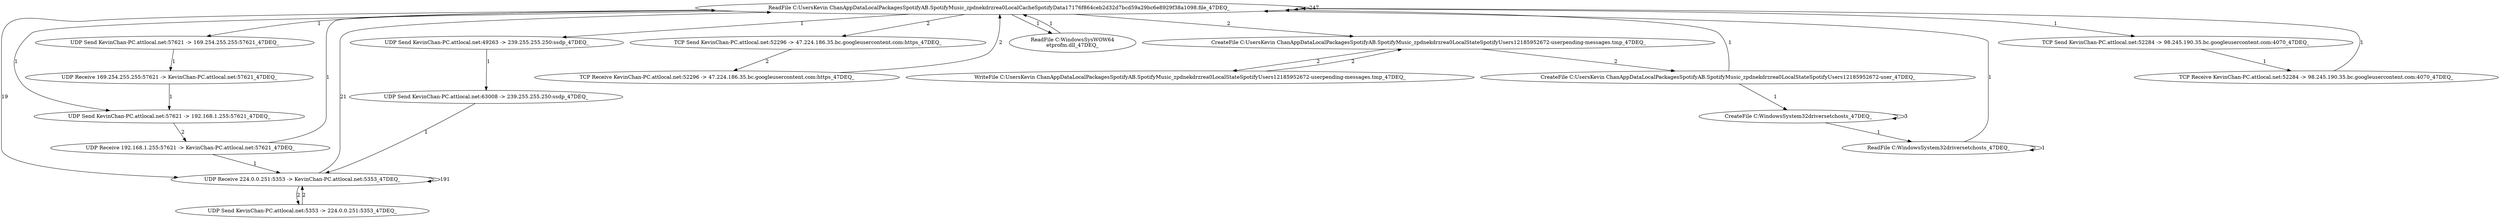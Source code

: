 strict digraph G {
  "ReadFile C:\Users\Kevin Chan\AppData\Local\Packages\SpotifyAB.SpotifyMusic_zpdnekdrzrea0\LocalCache\Spotify\Data\17\176f864ceb2d32d7bcd59a29bc6e8929f38a1098.file_47DEQ_";
  "UDP Send KevinChan-PC.attlocal.net:57621 -&gt; 192.168.1.255:57621_47DEQ_";
  "UDP Receive 192.168.1.255:57621 -&gt; KevinChan-PC.attlocal.net:57621_47DEQ_";
  "TCP Send KevinChan-PC.attlocal.net:52296 -&gt; 47.224.186.35.bc.googleusercontent.com:https_47DEQ_";
  "TCP Receive KevinChan-PC.attlocal.net:52296 -&gt; 47.224.186.35.bc.googleusercontent.com:https_47DEQ_";
  "ReadFile C:\Windows\SysWOW64\netprofm.dll_47DEQ_";
  "UDP Receive 224.0.0.251:5353 -&gt; KevinChan-PC.attlocal.net:5353_47DEQ_";
  "CreateFile C:\Users\Kevin Chan\AppData\Local\Packages\SpotifyAB.SpotifyMusic_zpdnekdrzrea0\LocalState\Spotify\Users\12185952672-user\pending-messages.tmp_47DEQ_";
  "WriteFile C:\Users\Kevin Chan\AppData\Local\Packages\SpotifyAB.SpotifyMusic_zpdnekdrzrea0\LocalState\Spotify\Users\12185952672-user\pending-messages.tmp_47DEQ_";
  "CreateFile C:\Users\Kevin Chan\AppData\Local\Packages\SpotifyAB.SpotifyMusic_zpdnekdrzrea0\LocalState\Spotify\Users\12185952672-user_47DEQ_";
  "CreateFile C:\Windows\System32\drivers\etc\hosts_47DEQ_";
  "ReadFile C:\Windows\System32\drivers\etc\hosts_47DEQ_";
  "UDP Send KevinChan-PC.attlocal.net:57621 -&gt; 169.254.255.255:57621_47DEQ_";
  "UDP Receive 169.254.255.255:57621 -&gt; KevinChan-PC.attlocal.net:57621_47DEQ_";
  "UDP Send KevinChan-PC.attlocal.net:5353 -&gt; 224.0.0.251:5353_47DEQ_";
  "UDP Send KevinChan-PC.attlocal.net:49263 -&gt; 239.255.255.250:ssdp_47DEQ_";
  "UDP Send KevinChan-PC.attlocal.net:63008 -&gt; 239.255.255.250:ssdp_47DEQ_";
  "TCP Send KevinChan-PC.attlocal.net:52284 -&gt; 98.245.190.35.bc.googleusercontent.com:4070_47DEQ_";
  "TCP Receive KevinChan-PC.attlocal.net:52284 -&gt; 98.245.190.35.bc.googleusercontent.com:4070_47DEQ_";
  "ReadFile C:\Users\Kevin Chan\AppData\Local\Packages\SpotifyAB.SpotifyMusic_zpdnekdrzrea0\LocalCache\Spotify\Data\17\176f864ceb2d32d7bcd59a29bc6e8929f38a1098.file_47DEQ_" -> "ReadFile C:\Users\Kevin Chan\AppData\Local\Packages\SpotifyAB.SpotifyMusic_zpdnekdrzrea0\LocalCache\Spotify\Data\17\176f864ceb2d32d7bcd59a29bc6e8929f38a1098.file_47DEQ_" [ label="247" ];
  "ReadFile C:\Users\Kevin Chan\AppData\Local\Packages\SpotifyAB.SpotifyMusic_zpdnekdrzrea0\LocalCache\Spotify\Data\17\176f864ceb2d32d7bcd59a29bc6e8929f38a1098.file_47DEQ_" -> "UDP Send KevinChan-PC.attlocal.net:57621 -&gt; 192.168.1.255:57621_47DEQ_" [ label="1" ];
  "UDP Send KevinChan-PC.attlocal.net:57621 -&gt; 192.168.1.255:57621_47DEQ_" -> "UDP Receive 192.168.1.255:57621 -&gt; KevinChan-PC.attlocal.net:57621_47DEQ_" [ label="2" ];
  "UDP Receive 192.168.1.255:57621 -&gt; KevinChan-PC.attlocal.net:57621_47DEQ_" -> "ReadFile C:\Users\Kevin Chan\AppData\Local\Packages\SpotifyAB.SpotifyMusic_zpdnekdrzrea0\LocalCache\Spotify\Data\17\176f864ceb2d32d7bcd59a29bc6e8929f38a1098.file_47DEQ_" [ label="1" ];
  "ReadFile C:\Users\Kevin Chan\AppData\Local\Packages\SpotifyAB.SpotifyMusic_zpdnekdrzrea0\LocalCache\Spotify\Data\17\176f864ceb2d32d7bcd59a29bc6e8929f38a1098.file_47DEQ_" -> "TCP Send KevinChan-PC.attlocal.net:52296 -&gt; 47.224.186.35.bc.googleusercontent.com:https_47DEQ_" [ label="2" ];
  "TCP Send KevinChan-PC.attlocal.net:52296 -&gt; 47.224.186.35.bc.googleusercontent.com:https_47DEQ_" -> "TCP Receive KevinChan-PC.attlocal.net:52296 -&gt; 47.224.186.35.bc.googleusercontent.com:https_47DEQ_" [ label="2" ];
  "TCP Receive KevinChan-PC.attlocal.net:52296 -&gt; 47.224.186.35.bc.googleusercontent.com:https_47DEQ_" -> "ReadFile C:\Users\Kevin Chan\AppData\Local\Packages\SpotifyAB.SpotifyMusic_zpdnekdrzrea0\LocalCache\Spotify\Data\17\176f864ceb2d32d7bcd59a29bc6e8929f38a1098.file_47DEQ_" [ label="2" ];
  "ReadFile C:\Users\Kevin Chan\AppData\Local\Packages\SpotifyAB.SpotifyMusic_zpdnekdrzrea0\LocalCache\Spotify\Data\17\176f864ceb2d32d7bcd59a29bc6e8929f38a1098.file_47DEQ_" -> "ReadFile C:\Windows\SysWOW64\netprofm.dll_47DEQ_" [ label="1" ];
  "ReadFile C:\Windows\SysWOW64\netprofm.dll_47DEQ_" -> "ReadFile C:\Users\Kevin Chan\AppData\Local\Packages\SpotifyAB.SpotifyMusic_zpdnekdrzrea0\LocalCache\Spotify\Data\17\176f864ceb2d32d7bcd59a29bc6e8929f38a1098.file_47DEQ_" [ label="1" ];
  "ReadFile C:\Users\Kevin Chan\AppData\Local\Packages\SpotifyAB.SpotifyMusic_zpdnekdrzrea0\LocalCache\Spotify\Data\17\176f864ceb2d32d7bcd59a29bc6e8929f38a1098.file_47DEQ_" -> "UDP Receive 224.0.0.251:5353 -&gt; KevinChan-PC.attlocal.net:5353_47DEQ_" [ label="19" ];
  "UDP Receive 224.0.0.251:5353 -&gt; KevinChan-PC.attlocal.net:5353_47DEQ_" -> "UDP Receive 224.0.0.251:5353 -&gt; KevinChan-PC.attlocal.net:5353_47DEQ_" [ label="191" ];
  "UDP Receive 224.0.0.251:5353 -&gt; KevinChan-PC.attlocal.net:5353_47DEQ_" -> "ReadFile C:\Users\Kevin Chan\AppData\Local\Packages\SpotifyAB.SpotifyMusic_zpdnekdrzrea0\LocalCache\Spotify\Data\17\176f864ceb2d32d7bcd59a29bc6e8929f38a1098.file_47DEQ_" [ label="21" ];
  "ReadFile C:\Users\Kevin Chan\AppData\Local\Packages\SpotifyAB.SpotifyMusic_zpdnekdrzrea0\LocalCache\Spotify\Data\17\176f864ceb2d32d7bcd59a29bc6e8929f38a1098.file_47DEQ_" -> "CreateFile C:\Users\Kevin Chan\AppData\Local\Packages\SpotifyAB.SpotifyMusic_zpdnekdrzrea0\LocalState\Spotify\Users\12185952672-user\pending-messages.tmp_47DEQ_" [ label="2" ];
  "CreateFile C:\Users\Kevin Chan\AppData\Local\Packages\SpotifyAB.SpotifyMusic_zpdnekdrzrea0\LocalState\Spotify\Users\12185952672-user\pending-messages.tmp_47DEQ_" -> "WriteFile C:\Users\Kevin Chan\AppData\Local\Packages\SpotifyAB.SpotifyMusic_zpdnekdrzrea0\LocalState\Spotify\Users\12185952672-user\pending-messages.tmp_47DEQ_" [ label="2" ];
  "WriteFile C:\Users\Kevin Chan\AppData\Local\Packages\SpotifyAB.SpotifyMusic_zpdnekdrzrea0\LocalState\Spotify\Users\12185952672-user\pending-messages.tmp_47DEQ_" -> "CreateFile C:\Users\Kevin Chan\AppData\Local\Packages\SpotifyAB.SpotifyMusic_zpdnekdrzrea0\LocalState\Spotify\Users\12185952672-user\pending-messages.tmp_47DEQ_" [ label="2" ];
  "CreateFile C:\Users\Kevin Chan\AppData\Local\Packages\SpotifyAB.SpotifyMusic_zpdnekdrzrea0\LocalState\Spotify\Users\12185952672-user\pending-messages.tmp_47DEQ_" -> "CreateFile C:\Users\Kevin Chan\AppData\Local\Packages\SpotifyAB.SpotifyMusic_zpdnekdrzrea0\LocalState\Spotify\Users\12185952672-user_47DEQ_" [ label="2" ];
  "CreateFile C:\Users\Kevin Chan\AppData\Local\Packages\SpotifyAB.SpotifyMusic_zpdnekdrzrea0\LocalState\Spotify\Users\12185952672-user_47DEQ_" -> "CreateFile C:\Windows\System32\drivers\etc\hosts_47DEQ_" [ label="1" ];
  "CreateFile C:\Windows\System32\drivers\etc\hosts_47DEQ_" -> "CreateFile C:\Windows\System32\drivers\etc\hosts_47DEQ_" [ label="3" ];
  "CreateFile C:\Windows\System32\drivers\etc\hosts_47DEQ_" -> "ReadFile C:\Windows\System32\drivers\etc\hosts_47DEQ_" [ label="1" ];
  "ReadFile C:\Windows\System32\drivers\etc\hosts_47DEQ_" -> "ReadFile C:\Windows\System32\drivers\etc\hosts_47DEQ_" [ label="1" ];
  "ReadFile C:\Windows\System32\drivers\etc\hosts_47DEQ_" -> "ReadFile C:\Users\Kevin Chan\AppData\Local\Packages\SpotifyAB.SpotifyMusic_zpdnekdrzrea0\LocalCache\Spotify\Data\17\176f864ceb2d32d7bcd59a29bc6e8929f38a1098.file_47DEQ_" [ label="1" ];
  "ReadFile C:\Users\Kevin Chan\AppData\Local\Packages\SpotifyAB.SpotifyMusic_zpdnekdrzrea0\LocalCache\Spotify\Data\17\176f864ceb2d32d7bcd59a29bc6e8929f38a1098.file_47DEQ_" -> "UDP Send KevinChan-PC.attlocal.net:57621 -&gt; 169.254.255.255:57621_47DEQ_" [ label="1" ];
  "UDP Send KevinChan-PC.attlocal.net:57621 -&gt; 169.254.255.255:57621_47DEQ_" -> "UDP Receive 169.254.255.255:57621 -&gt; KevinChan-PC.attlocal.net:57621_47DEQ_" [ label="1" ];
  "UDP Receive 169.254.255.255:57621 -&gt; KevinChan-PC.attlocal.net:57621_47DEQ_" -> "UDP Send KevinChan-PC.attlocal.net:57621 -&gt; 192.168.1.255:57621_47DEQ_" [ label="1" ];
  "UDP Receive 192.168.1.255:57621 -&gt; KevinChan-PC.attlocal.net:57621_47DEQ_" -> "UDP Receive 224.0.0.251:5353 -&gt; KevinChan-PC.attlocal.net:5353_47DEQ_" [ label="1" ];
  "UDP Receive 224.0.0.251:5353 -&gt; KevinChan-PC.attlocal.net:5353_47DEQ_" -> "UDP Send KevinChan-PC.attlocal.net:5353 -&gt; 224.0.0.251:5353_47DEQ_" [ label="2" ];
  "UDP Send KevinChan-PC.attlocal.net:5353 -&gt; 224.0.0.251:5353_47DEQ_" -> "UDP Receive 224.0.0.251:5353 -&gt; KevinChan-PC.attlocal.net:5353_47DEQ_" [ label="2" ];
  "ReadFile C:\Users\Kevin Chan\AppData\Local\Packages\SpotifyAB.SpotifyMusic_zpdnekdrzrea0\LocalCache\Spotify\Data\17\176f864ceb2d32d7bcd59a29bc6e8929f38a1098.file_47DEQ_" -> "UDP Send KevinChan-PC.attlocal.net:49263 -&gt; 239.255.255.250:ssdp_47DEQ_" [ label="1" ];
  "UDP Send KevinChan-PC.attlocal.net:49263 -&gt; 239.255.255.250:ssdp_47DEQ_" -> "UDP Send KevinChan-PC.attlocal.net:63008 -&gt; 239.255.255.250:ssdp_47DEQ_" [ label="1" ];
  "UDP Send KevinChan-PC.attlocal.net:63008 -&gt; 239.255.255.250:ssdp_47DEQ_" -> "UDP Receive 224.0.0.251:5353 -&gt; KevinChan-PC.attlocal.net:5353_47DEQ_" [ label="1" ];
  "ReadFile C:\Users\Kevin Chan\AppData\Local\Packages\SpotifyAB.SpotifyMusic_zpdnekdrzrea0\LocalCache\Spotify\Data\17\176f864ceb2d32d7bcd59a29bc6e8929f38a1098.file_47DEQ_" -> "TCP Send KevinChan-PC.attlocal.net:52284 -&gt; 98.245.190.35.bc.googleusercontent.com:4070_47DEQ_" [ label="1" ];
  "TCP Send KevinChan-PC.attlocal.net:52284 -&gt; 98.245.190.35.bc.googleusercontent.com:4070_47DEQ_" -> "TCP Receive KevinChan-PC.attlocal.net:52284 -&gt; 98.245.190.35.bc.googleusercontent.com:4070_47DEQ_" [ label="1" ];
  "TCP Receive KevinChan-PC.attlocal.net:52284 -&gt; 98.245.190.35.bc.googleusercontent.com:4070_47DEQ_" -> "ReadFile C:\Users\Kevin Chan\AppData\Local\Packages\SpotifyAB.SpotifyMusic_zpdnekdrzrea0\LocalCache\Spotify\Data\17\176f864ceb2d32d7bcd59a29bc6e8929f38a1098.file_47DEQ_" [ label="1" ];
  "CreateFile C:\Users\Kevin Chan\AppData\Local\Packages\SpotifyAB.SpotifyMusic_zpdnekdrzrea0\LocalState\Spotify\Users\12185952672-user_47DEQ_" -> "ReadFile C:\Users\Kevin Chan\AppData\Local\Packages\SpotifyAB.SpotifyMusic_zpdnekdrzrea0\LocalCache\Spotify\Data\17\176f864ceb2d32d7bcd59a29bc6e8929f38a1098.file_47DEQ_" [ label="1" ];
}

